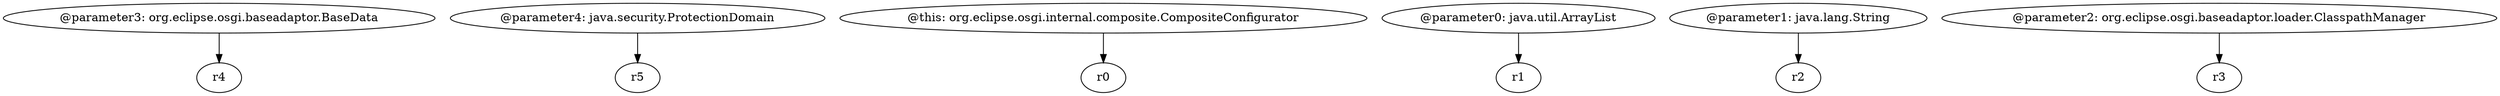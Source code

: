 digraph g {
0[label="@parameter3: org.eclipse.osgi.baseadaptor.BaseData"]
1[label="r4"]
0->1[label=""]
2[label="@parameter4: java.security.ProtectionDomain"]
3[label="r5"]
2->3[label=""]
4[label="@this: org.eclipse.osgi.internal.composite.CompositeConfigurator"]
5[label="r0"]
4->5[label=""]
6[label="@parameter0: java.util.ArrayList"]
7[label="r1"]
6->7[label=""]
8[label="@parameter1: java.lang.String"]
9[label="r2"]
8->9[label=""]
10[label="@parameter2: org.eclipse.osgi.baseadaptor.loader.ClasspathManager"]
11[label="r3"]
10->11[label=""]
}